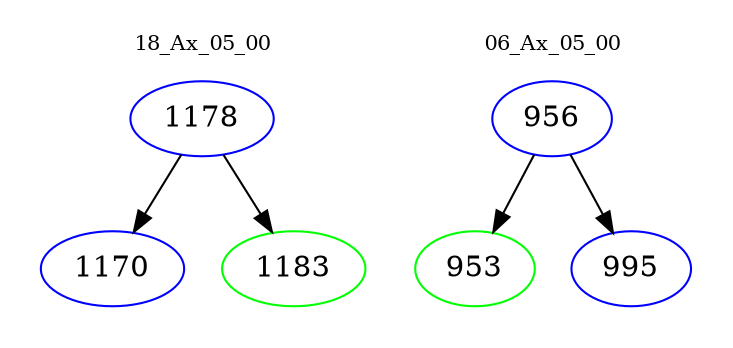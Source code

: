 digraph{
subgraph cluster_0 {
color = white
label = "18_Ax_05_00";
fontsize=10;
T0_1178 [label="1178", color="blue"]
T0_1178 -> T0_1170 [color="black"]
T0_1170 [label="1170", color="blue"]
T0_1178 -> T0_1183 [color="black"]
T0_1183 [label="1183", color="green"]
}
subgraph cluster_1 {
color = white
label = "06_Ax_05_00";
fontsize=10;
T1_956 [label="956", color="blue"]
T1_956 -> T1_953 [color="black"]
T1_953 [label="953", color="green"]
T1_956 -> T1_995 [color="black"]
T1_995 [label="995", color="blue"]
}
}
